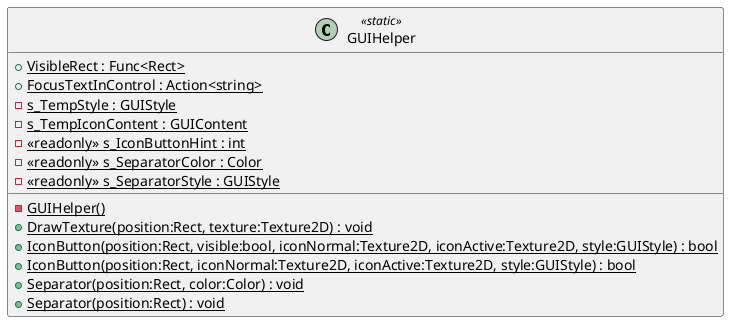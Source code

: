 @startuml
class GUIHelper <<static>> {
    {static} - GUIHelper()
    + {static} VisibleRect : Func<Rect>
    + {static} FocusTextInControl : Action<string>
    - {static} s_TempStyle : GUIStyle
    - {static} s_TempIconContent : GUIContent
    - {static} <<readonly>> s_IconButtonHint : int
    - {static} <<readonly>> s_SeparatorColor : Color
    - {static} <<readonly>> s_SeparatorStyle : GUIStyle
    + {static} DrawTexture(position:Rect, texture:Texture2D) : void
    + {static} IconButton(position:Rect, visible:bool, iconNormal:Texture2D, iconActive:Texture2D, style:GUIStyle) : bool
    + {static} IconButton(position:Rect, iconNormal:Texture2D, iconActive:Texture2D, style:GUIStyle) : bool
    + {static} Separator(position:Rect, color:Color) : void
    + {static} Separator(position:Rect) : void
}
@enduml
